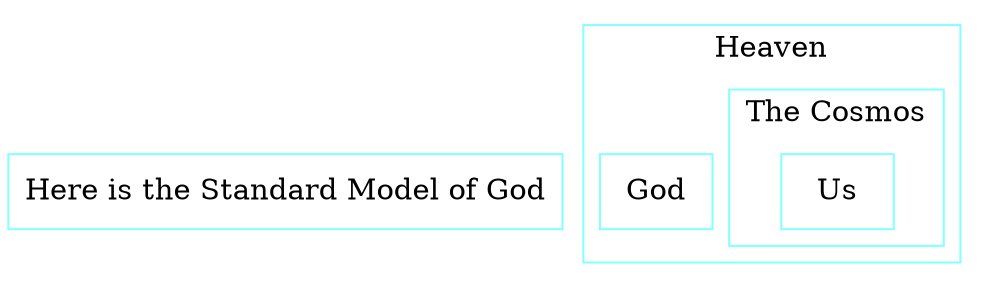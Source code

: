 digraph D {
rankdir = TB
style = filled
fontcolor = black
color = black
bgcolor = white
gradientangle = 0
dpi = 300
"cluster_239" [rankdir=TB, shape=box, penwidth=1, color="#88ffff", fontcolor=black, fillcolor=white, style=filled, gradientangle=270.05, label="Here is the Standard Model of God"]
subgraph "cluster_240"{
penwidth=1;
 rankdir=TB;
 shape=box;
 color="#88ffff";
 fontcolor=black;
 fillcolor=white;
 style=filled;
 gradientangle=270.05;
 label="Heaven";
 "cluster_241" [penwidth=1, rankdir=TB, shape=box, color="#88ffff", fontcolor=black, fillcolor=white, style=filled, gradientangle=270.05, label="God"]
subgraph "cluster_242"{
penwidth=1;
 rankdir=TB;
 shape=box;
 color="#88ffff";
 fontcolor=black;
 fillcolor=white;
 style=filled;
 gradientangle=270.05;
 label="The Cosmos";
 "cluster_243" [penwidth=1, rankdir=TB, shape=box, color="#88ffff", fontcolor=black, fillcolor=white, style=filled, gradientangle=270.05, label="Us"]
}
}
}